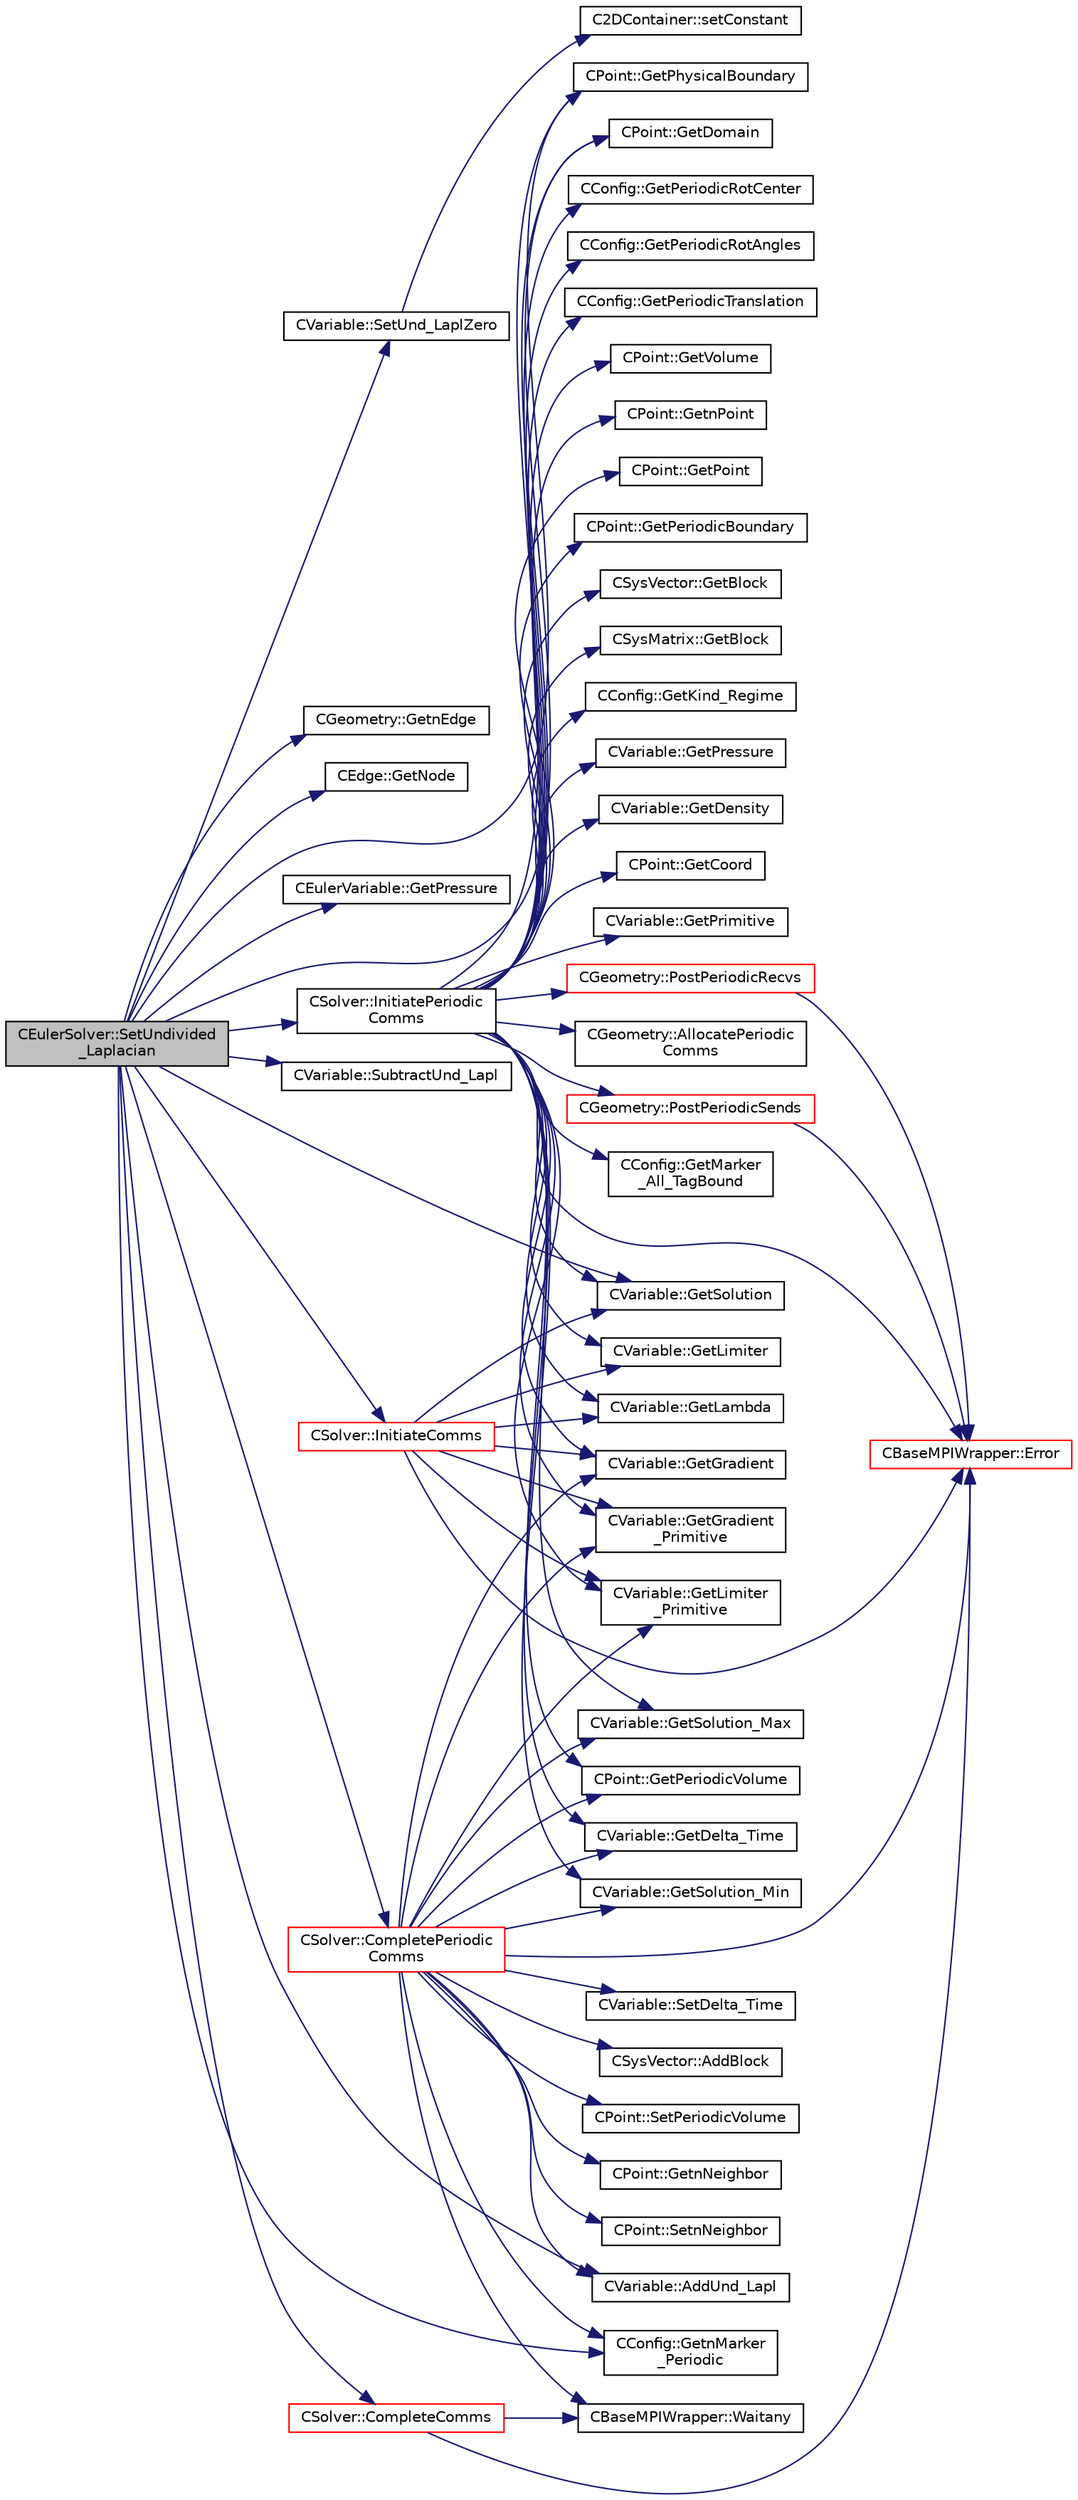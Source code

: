 digraph "CEulerSolver::SetUndivided_Laplacian"
{
  edge [fontname="Helvetica",fontsize="10",labelfontname="Helvetica",labelfontsize="10"];
  node [fontname="Helvetica",fontsize="10",shape=record];
  rankdir="LR";
  Node3976 [label="CEulerSolver::SetUndivided\l_Laplacian",height=0.2,width=0.4,color="black", fillcolor="grey75", style="filled", fontcolor="black"];
  Node3976 -> Node3977 [color="midnightblue",fontsize="10",style="solid",fontname="Helvetica"];
  Node3977 [label="CVariable::SetUnd_LaplZero",height=0.2,width=0.4,color="black", fillcolor="white", style="filled",URL="$class_c_variable.html#afd902392baa9f32817eb102ce3333b2d",tooltip="Set the undivided laplacian of the solution to zero. "];
  Node3977 -> Node3978 [color="midnightblue",fontsize="10",style="solid",fontname="Helvetica"];
  Node3978 [label="C2DContainer::setConstant",height=0.2,width=0.4,color="black", fillcolor="white", style="filled",URL="$class_c2_d_container.html#ab9f8a545ab85abdd3291f0f65b4f411b",tooltip="Set value of all entries to \"value\". "];
  Node3976 -> Node3979 [color="midnightblue",fontsize="10",style="solid",fontname="Helvetica"];
  Node3979 [label="CGeometry::GetnEdge",height=0.2,width=0.4,color="black", fillcolor="white", style="filled",URL="$class_c_geometry.html#a7d6e1e1d1e46da8f55ecbe1a9380530a",tooltip="Get number of edges. "];
  Node3976 -> Node3980 [color="midnightblue",fontsize="10",style="solid",fontname="Helvetica"];
  Node3980 [label="CEdge::GetNode",height=0.2,width=0.4,color="black", fillcolor="white", style="filled",URL="$class_c_edge.html#aee33b61d646e3fe59a4e23284ab1bf33",tooltip="Get the nodes of the edge. "];
  Node3976 -> Node3981 [color="midnightblue",fontsize="10",style="solid",fontname="Helvetica"];
  Node3981 [label="CVariable::GetSolution",height=0.2,width=0.4,color="black", fillcolor="white", style="filled",URL="$class_c_variable.html#a261483e39c23c1de7cb9aea7e917c121",tooltip="Get the solution. "];
  Node3976 -> Node3982 [color="midnightblue",fontsize="10",style="solid",fontname="Helvetica"];
  Node3982 [label="CEulerVariable::GetPressure",height=0.2,width=0.4,color="black", fillcolor="white", style="filled",URL="$class_c_euler_variable.html#a5e1ee3cd1062365d7da17ee3ee49537e",tooltip="Get the flow pressure. "];
  Node3976 -> Node3983 [color="midnightblue",fontsize="10",style="solid",fontname="Helvetica"];
  Node3983 [label="CPoint::GetPhysicalBoundary",height=0.2,width=0.4,color="black", fillcolor="white", style="filled",URL="$class_c_point.html#a4eb5465beab412d0783a22515db2174d",tooltip="Provides information about if a point belong to the physical boundaries (without MPI). "];
  Node3976 -> Node3984 [color="midnightblue",fontsize="10",style="solid",fontname="Helvetica"];
  Node3984 [label="CPoint::GetDomain",height=0.2,width=0.4,color="black", fillcolor="white", style="filled",URL="$class_c_point.html#a1d7e22a60d4cfef356af1cba2bab3e55",tooltip="For parallel computation, its indicates if a point must be computed or not. "];
  Node3976 -> Node3985 [color="midnightblue",fontsize="10",style="solid",fontname="Helvetica"];
  Node3985 [label="CVariable::SubtractUnd_Lapl",height=0.2,width=0.4,color="black", fillcolor="white", style="filled",URL="$class_c_variable.html#a3e1fbb295367daa6dd39c85029aed7e5",tooltip="Subtract the value of the undivided laplacian of the solution. "];
  Node3976 -> Node3986 [color="midnightblue",fontsize="10",style="solid",fontname="Helvetica"];
  Node3986 [label="CVariable::AddUnd_Lapl",height=0.2,width=0.4,color="black", fillcolor="white", style="filled",URL="$class_c_variable.html#acaff2b205cec5e022381dbc11411e535",tooltip="Add the value of the undivided laplacian of the solution. "];
  Node3976 -> Node3987 [color="midnightblue",fontsize="10",style="solid",fontname="Helvetica"];
  Node3987 [label="CConfig::GetnMarker\l_Periodic",height=0.2,width=0.4,color="black", fillcolor="white", style="filled",URL="$class_c_config.html#acb987cc89f9d201ece1b664c2a2a594d",tooltip="Get the total number of periodic markers. "];
  Node3976 -> Node3988 [color="midnightblue",fontsize="10",style="solid",fontname="Helvetica"];
  Node3988 [label="CSolver::InitiatePeriodic\lComms",height=0.2,width=0.4,color="black", fillcolor="white", style="filled",URL="$class_c_solver.html#aab8e1cac165d11ef85d9dd5588b3ea03",tooltip="Routine to load a solver quantity into the data structures for MPI periodic communication and to laun..."];
  Node3988 -> Node3989 [color="midnightblue",fontsize="10",style="solid",fontname="Helvetica"];
  Node3989 [label="CBaseMPIWrapper::Error",height=0.2,width=0.4,color="red", fillcolor="white", style="filled",URL="$class_c_base_m_p_i_wrapper.html#a04457c47629bda56704e6a8804833eeb"];
  Node3988 -> Node3991 [color="midnightblue",fontsize="10",style="solid",fontname="Helvetica"];
  Node3991 [label="CGeometry::AllocatePeriodic\lComms",height=0.2,width=0.4,color="black", fillcolor="white", style="filled",URL="$class_c_geometry.html#a3c81679606eb3deaf3bd0c4294a80eae",tooltip="Routine to allocate buffers for periodic communications. Also called to dynamically reallocate if not..."];
  Node3988 -> Node3992 [color="midnightblue",fontsize="10",style="solid",fontname="Helvetica"];
  Node3992 [label="CGeometry::PostPeriodicRecvs",height=0.2,width=0.4,color="red", fillcolor="white", style="filled",URL="$class_c_geometry.html#af70a67a8eee173285714b2eb5b819f46",tooltip="Routine to launch non-blocking recvs only for all periodic communication with neighboring partitions..."];
  Node3992 -> Node3989 [color="midnightblue",fontsize="10",style="solid",fontname="Helvetica"];
  Node3988 -> Node3994 [color="midnightblue",fontsize="10",style="solid",fontname="Helvetica"];
  Node3994 [label="CConfig::GetMarker\l_All_TagBound",height=0.2,width=0.4,color="black", fillcolor="white", style="filled",URL="$class_c_config.html#a967e969a3beb24bb6e57d7036af003be",tooltip="Get the index of the surface defined in the geometry file. "];
  Node3988 -> Node3995 [color="midnightblue",fontsize="10",style="solid",fontname="Helvetica"];
  Node3995 [label="CConfig::GetPeriodicRotCenter",height=0.2,width=0.4,color="black", fillcolor="white", style="filled",URL="$class_c_config.html#a69c3c48e964a0d99ed7c0e73c679167a",tooltip="Center of rotation for a rotational periodic boundary. "];
  Node3988 -> Node3996 [color="midnightblue",fontsize="10",style="solid",fontname="Helvetica"];
  Node3996 [label="CConfig::GetPeriodicRotAngles",height=0.2,width=0.4,color="black", fillcolor="white", style="filled",URL="$class_c_config.html#a8b427e418c23b7e25da647fb21024098",tooltip="Angles of rotation for a rotational periodic boundary. "];
  Node3988 -> Node3997 [color="midnightblue",fontsize="10",style="solid",fontname="Helvetica"];
  Node3997 [label="CConfig::GetPeriodicTranslation",height=0.2,width=0.4,color="black", fillcolor="white", style="filled",URL="$class_c_config.html#a5e243bf56db6d47df20d342167350f32",tooltip="Translation vector for a rotational periodic boundary. "];
  Node3988 -> Node3998 [color="midnightblue",fontsize="10",style="solid",fontname="Helvetica"];
  Node3998 [label="CPoint::GetVolume",height=0.2,width=0.4,color="black", fillcolor="white", style="filled",URL="$class_c_point.html#a3c526a15e767c7de9cf163800aa581e5",tooltip="Get area or volume of the control volume. "];
  Node3988 -> Node3999 [color="midnightblue",fontsize="10",style="solid",fontname="Helvetica"];
  Node3999 [label="CPoint::GetPeriodicVolume",height=0.2,width=0.4,color="black", fillcolor="white", style="filled",URL="$class_c_point.html#a2d3f78f1d6fc4783b1d8a0bd10100b38",tooltip="Get the missing component of area or volume for a control volume on a periodic marker. "];
  Node3988 -> Node4000 [color="midnightblue",fontsize="10",style="solid",fontname="Helvetica"];
  Node4000 [label="CPoint::GetnPoint",height=0.2,width=0.4,color="black", fillcolor="white", style="filled",URL="$class_c_point.html#adbb78f3c01711ed0349897f845e3f2d8",tooltip="Get the number of points that compose the control volume. "];
  Node3988 -> Node4001 [color="midnightblue",fontsize="10",style="solid",fontname="Helvetica"];
  Node4001 [label="CPoint::GetPoint",height=0.2,width=0.4,color="black", fillcolor="white", style="filled",URL="$class_c_point.html#aab08fdab4e59c01d822afca5335a86af",tooltip="Get all the points that compose the control volume. "];
  Node3988 -> Node4002 [color="midnightblue",fontsize="10",style="solid",fontname="Helvetica"];
  Node4002 [label="CPoint::GetPeriodicBoundary",height=0.2,width=0.4,color="black", fillcolor="white", style="filled",URL="$class_c_point.html#ac242cdddc7cef6211b26e7c3098895d2",tooltip="Provides information about if a point belongs to a periodic boundary (without MPI). "];
  Node3988 -> Node4003 [color="midnightblue",fontsize="10",style="solid",fontname="Helvetica"];
  Node4003 [label="CSysVector::GetBlock",height=0.2,width=0.4,color="black", fillcolor="white", style="filled",URL="$class_c_sys_vector.html#a0f53b910eb47537bbedcade1fa4b7e5e",tooltip="Get the value of the residual. "];
  Node3988 -> Node4004 [color="midnightblue",fontsize="10",style="solid",fontname="Helvetica"];
  Node4004 [label="CVariable::GetDelta_Time",height=0.2,width=0.4,color="black", fillcolor="white", style="filled",URL="$class_c_variable.html#aef3ea2cd0a87d55835bb2bd332678489",tooltip="Get the value of the time step. "];
  Node3988 -> Node4005 [color="midnightblue",fontsize="10",style="solid",fontname="Helvetica"];
  Node4005 [label="CSysMatrix::GetBlock",height=0.2,width=0.4,color="black", fillcolor="white", style="filled",URL="$class_c_sys_matrix.html#a9ec390e1dd36f2e71ecbac8f73805d57",tooltip="Get a pointer to the start of block \"ij\". "];
  Node3988 -> Node3981 [color="midnightblue",fontsize="10",style="solid",fontname="Helvetica"];
  Node3988 -> Node4006 [color="midnightblue",fontsize="10",style="solid",fontname="Helvetica"];
  Node4006 [label="CConfig::GetKind_Regime",height=0.2,width=0.4,color="black", fillcolor="white", style="filled",URL="$class_c_config.html#a66ca7e620390a81cd49cd0a00716128e",tooltip="Governing equations of the flow (it can be different from the run time equation). ..."];
  Node3988 -> Node4007 [color="midnightblue",fontsize="10",style="solid",fontname="Helvetica"];
  Node4007 [label="CVariable::GetPressure",height=0.2,width=0.4,color="black", fillcolor="white", style="filled",URL="$class_c_variable.html#ad08820234eeedeb13105e603af2c67ad",tooltip="A virtual member. "];
  Node3988 -> Node3983 [color="midnightblue",fontsize="10",style="solid",fontname="Helvetica"];
  Node3988 -> Node3984 [color="midnightblue",fontsize="10",style="solid",fontname="Helvetica"];
  Node3988 -> Node4008 [color="midnightblue",fontsize="10",style="solid",fontname="Helvetica"];
  Node4008 [label="CVariable::GetLambda",height=0.2,width=0.4,color="black", fillcolor="white", style="filled",URL="$class_c_variable.html#af0b6afbd2666eab791d902f50fc3e869",tooltip="Get the value of the spectral radius. "];
  Node3988 -> Node4009 [color="midnightblue",fontsize="10",style="solid",fontname="Helvetica"];
  Node4009 [label="CVariable::GetDensity",height=0.2,width=0.4,color="black", fillcolor="white", style="filled",URL="$class_c_variable.html#a4892ca545884011b7903a8e35c43b43f",tooltip="A virtual member. "];
  Node3988 -> Node4010 [color="midnightblue",fontsize="10",style="solid",fontname="Helvetica"];
  Node4010 [label="CVariable::GetGradient",height=0.2,width=0.4,color="black", fillcolor="white", style="filled",URL="$class_c_variable.html#a7b58da4a928d622e7c2d4b4db047769d",tooltip="Get the value of the solution gradient. "];
  Node3988 -> Node4011 [color="midnightblue",fontsize="10",style="solid",fontname="Helvetica"];
  Node4011 [label="CVariable::GetGradient\l_Primitive",height=0.2,width=0.4,color="black", fillcolor="white", style="filled",URL="$class_c_variable.html#a8b7f4e020a837b1fe639e8d875f964d5",tooltip="A virtual member. "];
  Node3988 -> Node4012 [color="midnightblue",fontsize="10",style="solid",fontname="Helvetica"];
  Node4012 [label="CPoint::GetCoord",height=0.2,width=0.4,color="black", fillcolor="white", style="filled",URL="$class_c_point.html#a95fe081d22e96e190cb3edcbf0d6525f",tooltip="Get the coordinates dor the control volume. "];
  Node3988 -> Node4013 [color="midnightblue",fontsize="10",style="solid",fontname="Helvetica"];
  Node4013 [label="CVariable::GetPrimitive",height=0.2,width=0.4,color="black", fillcolor="white", style="filled",URL="$class_c_variable.html#abe38982ec51efc8391ef27fc434f37ad",tooltip="A virtual member. "];
  Node3988 -> Node4014 [color="midnightblue",fontsize="10",style="solid",fontname="Helvetica"];
  Node4014 [label="CVariable::GetSolution_Min",height=0.2,width=0.4,color="black", fillcolor="white", style="filled",URL="$class_c_variable.html#adecad935b4b50fe524794f3bbfa7f98a",tooltip="Set the value of the preconditioner Beta. "];
  Node3988 -> Node4015 [color="midnightblue",fontsize="10",style="solid",fontname="Helvetica"];
  Node4015 [label="CVariable::GetSolution_Max",height=0.2,width=0.4,color="black", fillcolor="white", style="filled",URL="$class_c_variable.html#a235abab71725225217916a7c7720fc04",tooltip="Get the value of the min solution. "];
  Node3988 -> Node4016 [color="midnightblue",fontsize="10",style="solid",fontname="Helvetica"];
  Node4016 [label="CVariable::GetLimiter\l_Primitive",height=0.2,width=0.4,color="black", fillcolor="white", style="filled",URL="$class_c_variable.html#a16ceb9b6d42113b37bb6f19652b22ed4",tooltip="A virtual member. "];
  Node3988 -> Node4017 [color="midnightblue",fontsize="10",style="solid",fontname="Helvetica"];
  Node4017 [label="CVariable::GetLimiter",height=0.2,width=0.4,color="black", fillcolor="white", style="filled",URL="$class_c_variable.html#a9575966f5c250fca5f6c6ff4f2dd7558",tooltip="Get the value of the slope limiter. "];
  Node3988 -> Node4018 [color="midnightblue",fontsize="10",style="solid",fontname="Helvetica"];
  Node4018 [label="CGeometry::PostPeriodicSends",height=0.2,width=0.4,color="red", fillcolor="white", style="filled",URL="$class_c_geometry.html#a574f33254a473f4c43c461e624cd2637",tooltip="Routine to launch a single non-blocking send once the buffer is loaded for a periodic commucation..."];
  Node4018 -> Node3989 [color="midnightblue",fontsize="10",style="solid",fontname="Helvetica"];
  Node3976 -> Node4020 [color="midnightblue",fontsize="10",style="solid",fontname="Helvetica"];
  Node4020 [label="CSolver::CompletePeriodic\lComms",height=0.2,width=0.4,color="red", fillcolor="white", style="filled",URL="$class_c_solver.html#a7e77df2076057995213de49d4ca2e7c7",tooltip="Routine to complete the set of non-blocking periodic communications launched by InitiatePeriodicComms..."];
  Node4020 -> Node3987 [color="midnightblue",fontsize="10",style="solid",fontname="Helvetica"];
  Node4020 -> Node4021 [color="midnightblue",fontsize="10",style="solid",fontname="Helvetica"];
  Node4021 [label="CBaseMPIWrapper::Waitany",height=0.2,width=0.4,color="black", fillcolor="white", style="filled",URL="$class_c_base_m_p_i_wrapper.html#ade364e6661c9eec2070a2448dbb5750b"];
  Node4020 -> Node3999 [color="midnightblue",fontsize="10",style="solid",fontname="Helvetica"];
  Node4020 -> Node4022 [color="midnightblue",fontsize="10",style="solid",fontname="Helvetica"];
  Node4022 [label="CPoint::SetPeriodicVolume",height=0.2,width=0.4,color="black", fillcolor="white", style="filled",URL="$class_c_point.html#abdd945f9213d7c0aa4580aa7892ebd2f",tooltip="Set the missing component of area or volume for a control volume on a periodic marker. "];
  Node4020 -> Node4023 [color="midnightblue",fontsize="10",style="solid",fontname="Helvetica"];
  Node4023 [label="CPoint::GetnNeighbor",height=0.2,width=0.4,color="black", fillcolor="white", style="filled",URL="$class_c_point.html#a73ffb61e70753ea46e80edba22cf39a4",tooltip="Get the number of neighbor of a point. "];
  Node4020 -> Node4024 [color="midnightblue",fontsize="10",style="solid",fontname="Helvetica"];
  Node4024 [label="CPoint::SetnNeighbor",height=0.2,width=0.4,color="black", fillcolor="white", style="filled",URL="$class_c_point.html#aaa49feadcdff72ba237896d3ba586a34",tooltip="Set the number of neighbor (artificial dissipation). "];
  Node4020 -> Node4004 [color="midnightblue",fontsize="10",style="solid",fontname="Helvetica"];
  Node4020 -> Node4025 [color="midnightblue",fontsize="10",style="solid",fontname="Helvetica"];
  Node4025 [label="CVariable::SetDelta_Time",height=0.2,width=0.4,color="black", fillcolor="white", style="filled",URL="$class_c_variable.html#a75d51484f25650269294a7925c0f5a3e",tooltip="Set the value of the time step. "];
  Node4020 -> Node4026 [color="midnightblue",fontsize="10",style="solid",fontname="Helvetica"];
  Node4026 [label="CSysVector::AddBlock",height=0.2,width=0.4,color="black", fillcolor="white", style="filled",URL="$class_c_sys_vector.html#acd4c36df2ea0b7ad473944cff9bf5d72",tooltip="Add val_residual to the residual. "];
  Node4020 -> Node3986 [color="midnightblue",fontsize="10",style="solid",fontname="Helvetica"];
  Node4020 -> Node4010 [color="midnightblue",fontsize="10",style="solid",fontname="Helvetica"];
  Node4020 -> Node4011 [color="midnightblue",fontsize="10",style="solid",fontname="Helvetica"];
  Node4020 -> Node4014 [color="midnightblue",fontsize="10",style="solid",fontname="Helvetica"];
  Node4020 -> Node4015 [color="midnightblue",fontsize="10",style="solid",fontname="Helvetica"];
  Node4020 -> Node4016 [color="midnightblue",fontsize="10",style="solid",fontname="Helvetica"];
  Node4020 -> Node3989 [color="midnightblue",fontsize="10",style="solid",fontname="Helvetica"];
  Node3976 -> Node4042 [color="midnightblue",fontsize="10",style="solid",fontname="Helvetica"];
  Node4042 [label="CSolver::InitiateComms",height=0.2,width=0.4,color="red", fillcolor="white", style="filled",URL="$class_c_solver.html#a68ef94bc50683bd1f1d750b4a8cb7351",tooltip="Routine to load a solver quantity into the data structures for MPI point-to-point communication and t..."];
  Node4042 -> Node3989 [color="midnightblue",fontsize="10",style="solid",fontname="Helvetica"];
  Node4042 -> Node3981 [color="midnightblue",fontsize="10",style="solid",fontname="Helvetica"];
  Node4042 -> Node4017 [color="midnightblue",fontsize="10",style="solid",fontname="Helvetica"];
  Node4042 -> Node4008 [color="midnightblue",fontsize="10",style="solid",fontname="Helvetica"];
  Node4042 -> Node4010 [color="midnightblue",fontsize="10",style="solid",fontname="Helvetica"];
  Node4042 -> Node4011 [color="midnightblue",fontsize="10",style="solid",fontname="Helvetica"];
  Node4042 -> Node4016 [color="midnightblue",fontsize="10",style="solid",fontname="Helvetica"];
  Node3976 -> Node4062 [color="midnightblue",fontsize="10",style="solid",fontname="Helvetica"];
  Node4062 [label="CSolver::CompleteComms",height=0.2,width=0.4,color="red", fillcolor="white", style="filled",URL="$class_c_solver.html#a8d3046ad54e177f0705a2bff99c1cf16",tooltip="Routine to complete the set of non-blocking communications launched by InitiateComms() and unpacking ..."];
  Node4062 -> Node4021 [color="midnightblue",fontsize="10",style="solid",fontname="Helvetica"];
  Node4062 -> Node3989 [color="midnightblue",fontsize="10",style="solid",fontname="Helvetica"];
}
